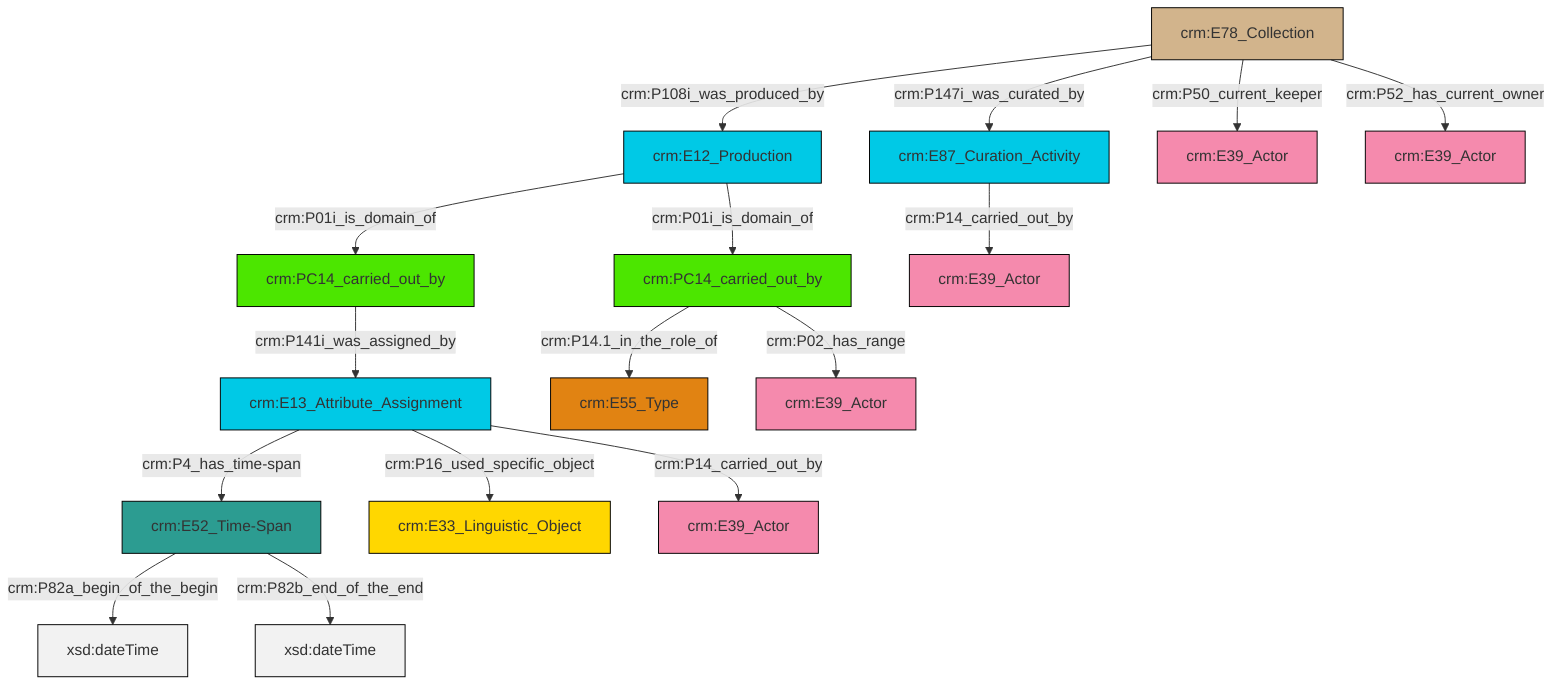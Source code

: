 graph TD
classDef Literal fill:#f2f2f2,stroke:#000000;
classDef CRM_Entity fill:#FFFFFF,stroke:#000000;
classDef Temporal_Entity fill:#00C9E6, stroke:#000000;
classDef Type fill:#E18312, stroke:#000000;
classDef Time-Span fill:#2C9C91, stroke:#000000;
classDef Appellation fill:#FFEB7F, stroke:#000000;
classDef Place fill:#008836, stroke:#000000;
classDef Persistent_Item fill:#B266B2, stroke:#000000;
classDef Conceptual_Object fill:#FFD700, stroke:#000000;
classDef Physical_Thing fill:#D2B48C, stroke:#000000;
classDef Actor fill:#f58aad, stroke:#000000;
classDef PC_Classes fill:#4ce600, stroke:#000000;
classDef Multi fill:#cccccc,stroke:#000000;

0["crm:E52_Time-Span"]:::Time-Span -->|crm:P82a_begin_of_the_begin| 1[xsd:dateTime]:::Literal
2["crm:E78_Collection"]:::Physical_Thing -->|crm:P147i_was_curated_by| 3["crm:E87_Curation_Activity"]:::Temporal_Entity
4["crm:E12_Production"]:::Temporal_Entity -->|crm:P01i_is_domain_of| 5["crm:PC14_carried_out_by"]:::PC_Classes
7["crm:E13_Attribute_Assignment"]:::Temporal_Entity -->|crm:P16_used_specific_object| 8["crm:E33_Linguistic_Object"]:::Conceptual_Object
7["crm:E13_Attribute_Assignment"]:::Temporal_Entity -->|crm:P14_carried_out_by| 10["crm:E39_Actor"]:::Actor
2["crm:E78_Collection"]:::Physical_Thing -->|crm:P50_current_keeper| 11["crm:E39_Actor"]:::Actor
4["crm:E12_Production"]:::Temporal_Entity -->|crm:P01i_is_domain_of| 12["crm:PC14_carried_out_by"]:::PC_Classes
0["crm:E52_Time-Span"]:::Time-Span -->|crm:P82b_end_of_the_end| 13[xsd:dateTime]:::Literal
5["crm:PC14_carried_out_by"]:::PC_Classes -->|crm:P141i_was_assigned_by| 7["crm:E13_Attribute_Assignment"]:::Temporal_Entity
2["crm:E78_Collection"]:::Physical_Thing -->|crm:P108i_was_produced_by| 4["crm:E12_Production"]:::Temporal_Entity
12["crm:PC14_carried_out_by"]:::PC_Classes -->|crm:P02_has_range| 21["crm:E39_Actor"]:::Actor
2["crm:E78_Collection"]:::Physical_Thing -->|crm:P52_has_current_owner| 14["crm:E39_Actor"]:::Actor
3["crm:E87_Curation_Activity"]:::Temporal_Entity -->|crm:P14_carried_out_by| 17["crm:E39_Actor"]:::Actor
12["crm:PC14_carried_out_by"]:::PC_Classes -->|crm:P14.1_in_the_role_of| 19["crm:E55_Type"]:::Type
7["crm:E13_Attribute_Assignment"]:::Temporal_Entity -->|crm:P4_has_time-span| 0["crm:E52_Time-Span"]:::Time-Span